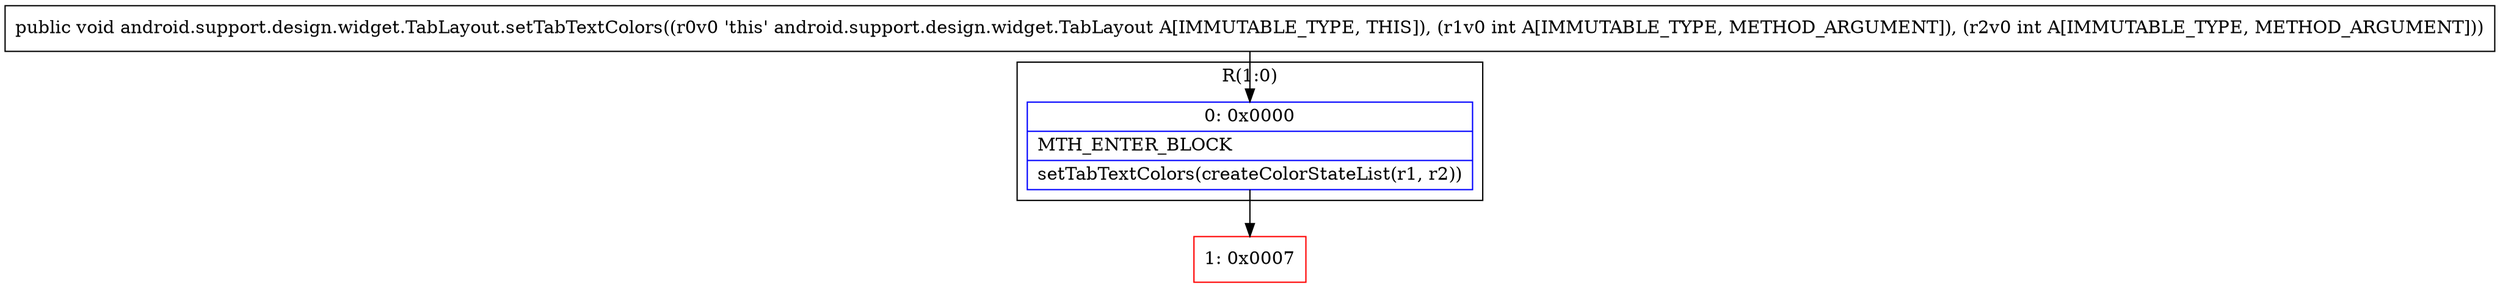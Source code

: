 digraph "CFG forandroid.support.design.widget.TabLayout.setTabTextColors(II)V" {
subgraph cluster_Region_1477690849 {
label = "R(1:0)";
node [shape=record,color=blue];
Node_0 [shape=record,label="{0\:\ 0x0000|MTH_ENTER_BLOCK\l|setTabTextColors(createColorStateList(r1, r2))\l}"];
}
Node_1 [shape=record,color=red,label="{1\:\ 0x0007}"];
MethodNode[shape=record,label="{public void android.support.design.widget.TabLayout.setTabTextColors((r0v0 'this' android.support.design.widget.TabLayout A[IMMUTABLE_TYPE, THIS]), (r1v0 int A[IMMUTABLE_TYPE, METHOD_ARGUMENT]), (r2v0 int A[IMMUTABLE_TYPE, METHOD_ARGUMENT])) }"];
MethodNode -> Node_0;
Node_0 -> Node_1;
}


